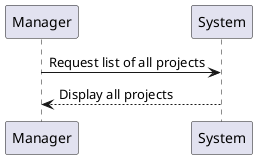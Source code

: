 @startuml

Manager -> System: Request list of all projects
Manager <-- System: Display all projects

@enduml